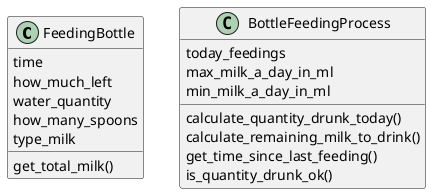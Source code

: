 @startuml

class FeedingBottle {
time
how_much_left
water_quantity
how_many_spoons
type_milk
get_total_milk()
}

class BottleFeedingProcess {
today_feedings
max_milk_a_day_in_ml
min_milk_a_day_in_ml
calculate_quantity_drunk_today()
calculate_remaining_milk_to_drink()
get_time_since_last_feeding()
is_quantity_drunk_ok()
}

@enduml

